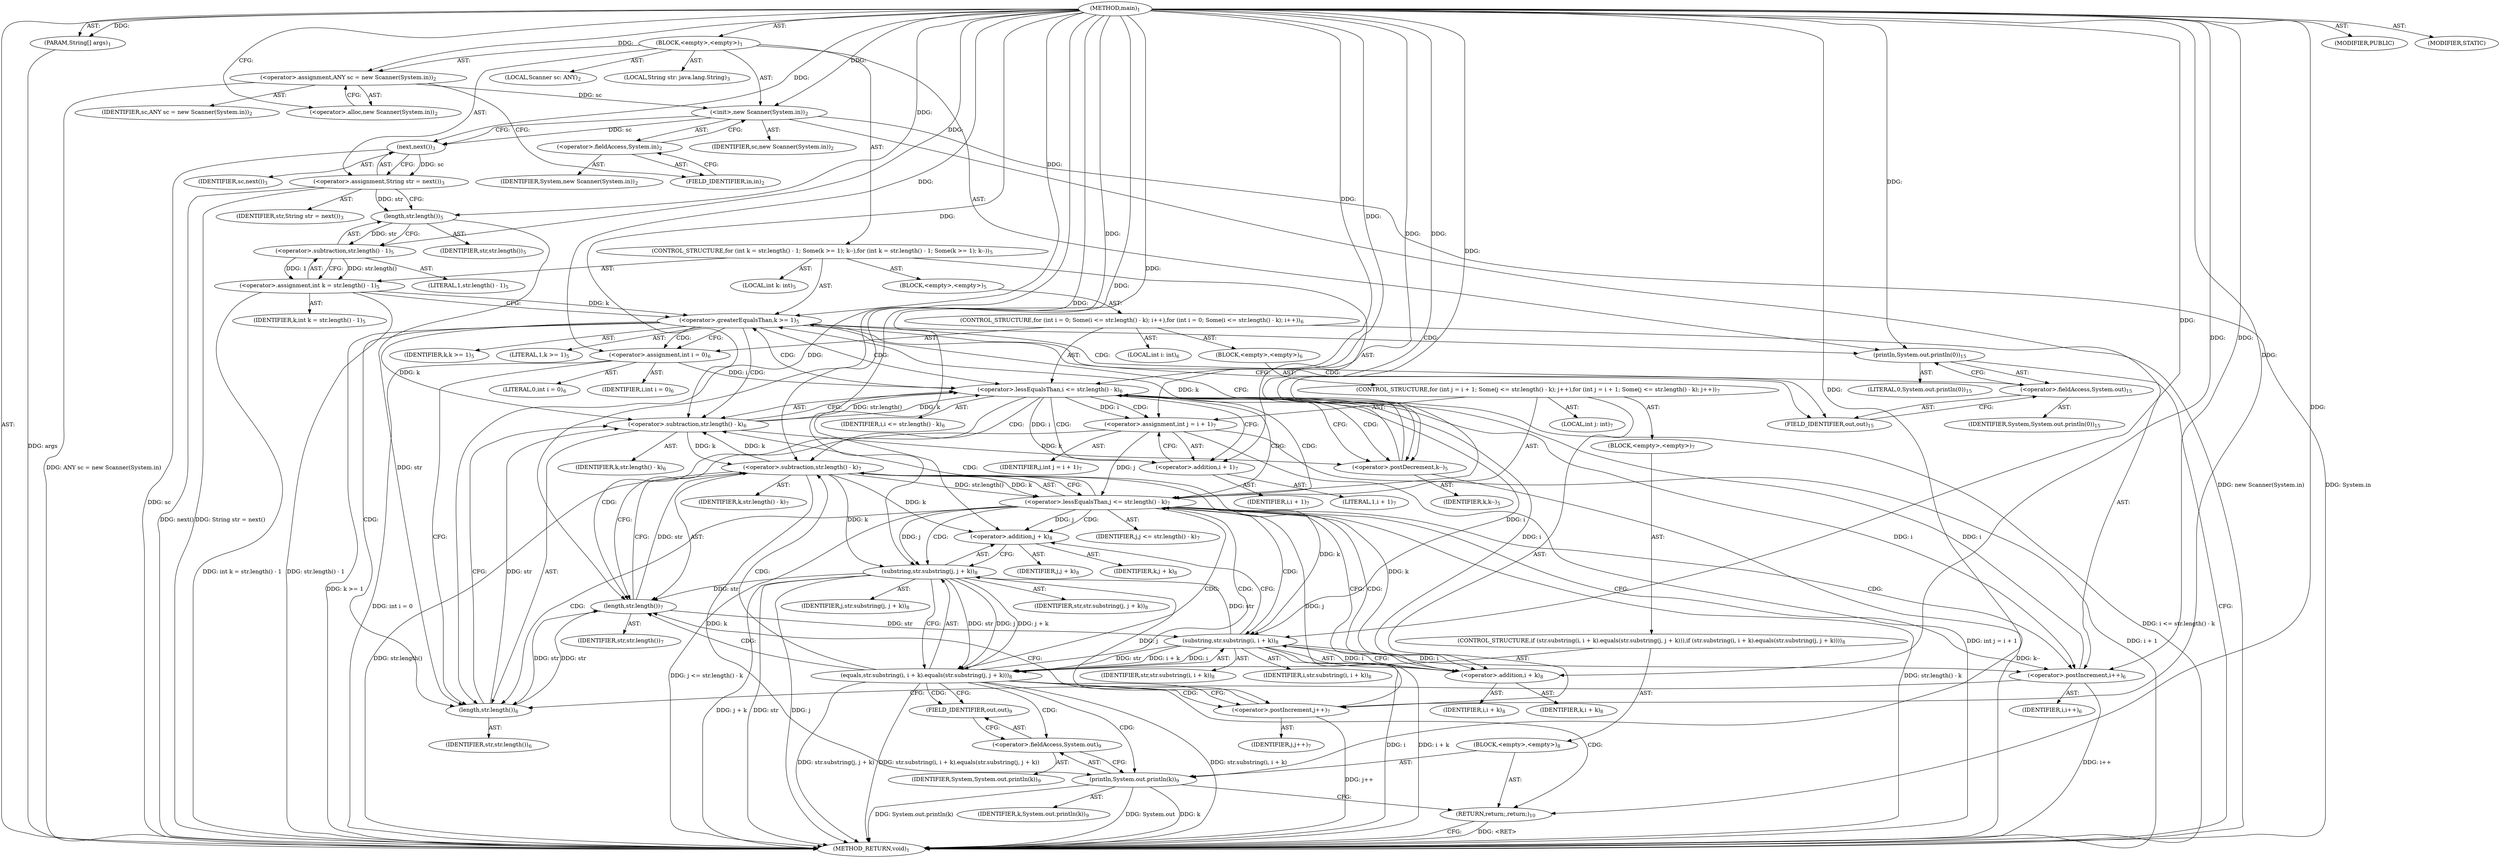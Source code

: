 digraph "main" {  
"19" [label = <(METHOD,main)<SUB>1</SUB>> ]
"20" [label = <(PARAM,String[] args)<SUB>1</SUB>> ]
"21" [label = <(BLOCK,&lt;empty&gt;,&lt;empty&gt;)<SUB>1</SUB>> ]
"4" [label = <(LOCAL,Scanner sc: ANY)<SUB>2</SUB>> ]
"22" [label = <(&lt;operator&gt;.assignment,ANY sc = new Scanner(System.in))<SUB>2</SUB>> ]
"23" [label = <(IDENTIFIER,sc,ANY sc = new Scanner(System.in))<SUB>2</SUB>> ]
"24" [label = <(&lt;operator&gt;.alloc,new Scanner(System.in))<SUB>2</SUB>> ]
"25" [label = <(&lt;init&gt;,new Scanner(System.in))<SUB>2</SUB>> ]
"3" [label = <(IDENTIFIER,sc,new Scanner(System.in))<SUB>2</SUB>> ]
"26" [label = <(&lt;operator&gt;.fieldAccess,System.in)<SUB>2</SUB>> ]
"27" [label = <(IDENTIFIER,System,new Scanner(System.in))<SUB>2</SUB>> ]
"28" [label = <(FIELD_IDENTIFIER,in,in)<SUB>2</SUB>> ]
"29" [label = <(LOCAL,String str: java.lang.String)<SUB>3</SUB>> ]
"30" [label = <(&lt;operator&gt;.assignment,String str = next())<SUB>3</SUB>> ]
"31" [label = <(IDENTIFIER,str,String str = next())<SUB>3</SUB>> ]
"32" [label = <(next,next())<SUB>3</SUB>> ]
"33" [label = <(IDENTIFIER,sc,next())<SUB>3</SUB>> ]
"34" [label = <(CONTROL_STRUCTURE,for (int k = str.length() - 1; Some(k &gt;= 1); k--),for (int k = str.length() - 1; Some(k &gt;= 1); k--))<SUB>5</SUB>> ]
"35" [label = <(LOCAL,int k: int)<SUB>5</SUB>> ]
"36" [label = <(&lt;operator&gt;.assignment,int k = str.length() - 1)<SUB>5</SUB>> ]
"37" [label = <(IDENTIFIER,k,int k = str.length() - 1)<SUB>5</SUB>> ]
"38" [label = <(&lt;operator&gt;.subtraction,str.length() - 1)<SUB>5</SUB>> ]
"39" [label = <(length,str.length())<SUB>5</SUB>> ]
"40" [label = <(IDENTIFIER,str,str.length())<SUB>5</SUB>> ]
"41" [label = <(LITERAL,1,str.length() - 1)<SUB>5</SUB>> ]
"42" [label = <(&lt;operator&gt;.greaterEqualsThan,k &gt;= 1)<SUB>5</SUB>> ]
"43" [label = <(IDENTIFIER,k,k &gt;= 1)<SUB>5</SUB>> ]
"44" [label = <(LITERAL,1,k &gt;= 1)<SUB>5</SUB>> ]
"45" [label = <(&lt;operator&gt;.postDecrement,k--)<SUB>5</SUB>> ]
"46" [label = <(IDENTIFIER,k,k--)<SUB>5</SUB>> ]
"47" [label = <(BLOCK,&lt;empty&gt;,&lt;empty&gt;)<SUB>5</SUB>> ]
"48" [label = <(CONTROL_STRUCTURE,for (int i = 0; Some(i &lt;= str.length() - k); i++),for (int i = 0; Some(i &lt;= str.length() - k); i++))<SUB>6</SUB>> ]
"49" [label = <(LOCAL,int i: int)<SUB>6</SUB>> ]
"50" [label = <(&lt;operator&gt;.assignment,int i = 0)<SUB>6</SUB>> ]
"51" [label = <(IDENTIFIER,i,int i = 0)<SUB>6</SUB>> ]
"52" [label = <(LITERAL,0,int i = 0)<SUB>6</SUB>> ]
"53" [label = <(&lt;operator&gt;.lessEqualsThan,i &lt;= str.length() - k)<SUB>6</SUB>> ]
"54" [label = <(IDENTIFIER,i,i &lt;= str.length() - k)<SUB>6</SUB>> ]
"55" [label = <(&lt;operator&gt;.subtraction,str.length() - k)<SUB>6</SUB>> ]
"56" [label = <(length,str.length())<SUB>6</SUB>> ]
"57" [label = <(IDENTIFIER,str,str.length())<SUB>6</SUB>> ]
"58" [label = <(IDENTIFIER,k,str.length() - k)<SUB>6</SUB>> ]
"59" [label = <(&lt;operator&gt;.postIncrement,i++)<SUB>6</SUB>> ]
"60" [label = <(IDENTIFIER,i,i++)<SUB>6</SUB>> ]
"61" [label = <(BLOCK,&lt;empty&gt;,&lt;empty&gt;)<SUB>6</SUB>> ]
"62" [label = <(CONTROL_STRUCTURE,for (int j = i + 1; Some(j &lt;= str.length() - k); j++),for (int j = i + 1; Some(j &lt;= str.length() - k); j++))<SUB>7</SUB>> ]
"63" [label = <(LOCAL,int j: int)<SUB>7</SUB>> ]
"64" [label = <(&lt;operator&gt;.assignment,int j = i + 1)<SUB>7</SUB>> ]
"65" [label = <(IDENTIFIER,j,int j = i + 1)<SUB>7</SUB>> ]
"66" [label = <(&lt;operator&gt;.addition,i + 1)<SUB>7</SUB>> ]
"67" [label = <(IDENTIFIER,i,i + 1)<SUB>7</SUB>> ]
"68" [label = <(LITERAL,1,i + 1)<SUB>7</SUB>> ]
"69" [label = <(&lt;operator&gt;.lessEqualsThan,j &lt;= str.length() - k)<SUB>7</SUB>> ]
"70" [label = <(IDENTIFIER,j,j &lt;= str.length() - k)<SUB>7</SUB>> ]
"71" [label = <(&lt;operator&gt;.subtraction,str.length() - k)<SUB>7</SUB>> ]
"72" [label = <(length,str.length())<SUB>7</SUB>> ]
"73" [label = <(IDENTIFIER,str,str.length())<SUB>7</SUB>> ]
"74" [label = <(IDENTIFIER,k,str.length() - k)<SUB>7</SUB>> ]
"75" [label = <(&lt;operator&gt;.postIncrement,j++)<SUB>7</SUB>> ]
"76" [label = <(IDENTIFIER,j,j++)<SUB>7</SUB>> ]
"77" [label = <(BLOCK,&lt;empty&gt;,&lt;empty&gt;)<SUB>7</SUB>> ]
"78" [label = <(CONTROL_STRUCTURE,if (str.substring(i, i + k).equals(str.substring(j, j + k))),if (str.substring(i, i + k).equals(str.substring(j, j + k))))<SUB>8</SUB>> ]
"79" [label = <(equals,str.substring(i, i + k).equals(str.substring(j, j + k)))<SUB>8</SUB>> ]
"80" [label = <(substring,str.substring(i, i + k))<SUB>8</SUB>> ]
"81" [label = <(IDENTIFIER,str,str.substring(i, i + k))<SUB>8</SUB>> ]
"82" [label = <(IDENTIFIER,i,str.substring(i, i + k))<SUB>8</SUB>> ]
"83" [label = <(&lt;operator&gt;.addition,i + k)<SUB>8</SUB>> ]
"84" [label = <(IDENTIFIER,i,i + k)<SUB>8</SUB>> ]
"85" [label = <(IDENTIFIER,k,i + k)<SUB>8</SUB>> ]
"86" [label = <(substring,str.substring(j, j + k))<SUB>8</SUB>> ]
"87" [label = <(IDENTIFIER,str,str.substring(j, j + k))<SUB>8</SUB>> ]
"88" [label = <(IDENTIFIER,j,str.substring(j, j + k))<SUB>8</SUB>> ]
"89" [label = <(&lt;operator&gt;.addition,j + k)<SUB>8</SUB>> ]
"90" [label = <(IDENTIFIER,j,j + k)<SUB>8</SUB>> ]
"91" [label = <(IDENTIFIER,k,j + k)<SUB>8</SUB>> ]
"92" [label = <(BLOCK,&lt;empty&gt;,&lt;empty&gt;)<SUB>8</SUB>> ]
"93" [label = <(println,System.out.println(k))<SUB>9</SUB>> ]
"94" [label = <(&lt;operator&gt;.fieldAccess,System.out)<SUB>9</SUB>> ]
"95" [label = <(IDENTIFIER,System,System.out.println(k))<SUB>9</SUB>> ]
"96" [label = <(FIELD_IDENTIFIER,out,out)<SUB>9</SUB>> ]
"97" [label = <(IDENTIFIER,k,System.out.println(k))<SUB>9</SUB>> ]
"98" [label = <(RETURN,return;,return;)<SUB>10</SUB>> ]
"99" [label = <(println,System.out.println(0))<SUB>15</SUB>> ]
"100" [label = <(&lt;operator&gt;.fieldAccess,System.out)<SUB>15</SUB>> ]
"101" [label = <(IDENTIFIER,System,System.out.println(0))<SUB>15</SUB>> ]
"102" [label = <(FIELD_IDENTIFIER,out,out)<SUB>15</SUB>> ]
"103" [label = <(LITERAL,0,System.out.println(0))<SUB>15</SUB>> ]
"104" [label = <(MODIFIER,PUBLIC)> ]
"105" [label = <(MODIFIER,STATIC)> ]
"106" [label = <(METHOD_RETURN,void)<SUB>1</SUB>> ]
  "19" -> "20"  [ label = "AST: "] 
  "19" -> "21"  [ label = "AST: "] 
  "19" -> "104"  [ label = "AST: "] 
  "19" -> "105"  [ label = "AST: "] 
  "19" -> "106"  [ label = "AST: "] 
  "21" -> "4"  [ label = "AST: "] 
  "21" -> "22"  [ label = "AST: "] 
  "21" -> "25"  [ label = "AST: "] 
  "21" -> "29"  [ label = "AST: "] 
  "21" -> "30"  [ label = "AST: "] 
  "21" -> "34"  [ label = "AST: "] 
  "21" -> "99"  [ label = "AST: "] 
  "22" -> "23"  [ label = "AST: "] 
  "22" -> "24"  [ label = "AST: "] 
  "25" -> "3"  [ label = "AST: "] 
  "25" -> "26"  [ label = "AST: "] 
  "26" -> "27"  [ label = "AST: "] 
  "26" -> "28"  [ label = "AST: "] 
  "30" -> "31"  [ label = "AST: "] 
  "30" -> "32"  [ label = "AST: "] 
  "32" -> "33"  [ label = "AST: "] 
  "34" -> "35"  [ label = "AST: "] 
  "34" -> "36"  [ label = "AST: "] 
  "34" -> "42"  [ label = "AST: "] 
  "34" -> "45"  [ label = "AST: "] 
  "34" -> "47"  [ label = "AST: "] 
  "36" -> "37"  [ label = "AST: "] 
  "36" -> "38"  [ label = "AST: "] 
  "38" -> "39"  [ label = "AST: "] 
  "38" -> "41"  [ label = "AST: "] 
  "39" -> "40"  [ label = "AST: "] 
  "42" -> "43"  [ label = "AST: "] 
  "42" -> "44"  [ label = "AST: "] 
  "45" -> "46"  [ label = "AST: "] 
  "47" -> "48"  [ label = "AST: "] 
  "48" -> "49"  [ label = "AST: "] 
  "48" -> "50"  [ label = "AST: "] 
  "48" -> "53"  [ label = "AST: "] 
  "48" -> "59"  [ label = "AST: "] 
  "48" -> "61"  [ label = "AST: "] 
  "50" -> "51"  [ label = "AST: "] 
  "50" -> "52"  [ label = "AST: "] 
  "53" -> "54"  [ label = "AST: "] 
  "53" -> "55"  [ label = "AST: "] 
  "55" -> "56"  [ label = "AST: "] 
  "55" -> "58"  [ label = "AST: "] 
  "56" -> "57"  [ label = "AST: "] 
  "59" -> "60"  [ label = "AST: "] 
  "61" -> "62"  [ label = "AST: "] 
  "62" -> "63"  [ label = "AST: "] 
  "62" -> "64"  [ label = "AST: "] 
  "62" -> "69"  [ label = "AST: "] 
  "62" -> "75"  [ label = "AST: "] 
  "62" -> "77"  [ label = "AST: "] 
  "64" -> "65"  [ label = "AST: "] 
  "64" -> "66"  [ label = "AST: "] 
  "66" -> "67"  [ label = "AST: "] 
  "66" -> "68"  [ label = "AST: "] 
  "69" -> "70"  [ label = "AST: "] 
  "69" -> "71"  [ label = "AST: "] 
  "71" -> "72"  [ label = "AST: "] 
  "71" -> "74"  [ label = "AST: "] 
  "72" -> "73"  [ label = "AST: "] 
  "75" -> "76"  [ label = "AST: "] 
  "77" -> "78"  [ label = "AST: "] 
  "78" -> "79"  [ label = "AST: "] 
  "78" -> "92"  [ label = "AST: "] 
  "79" -> "80"  [ label = "AST: "] 
  "79" -> "86"  [ label = "AST: "] 
  "80" -> "81"  [ label = "AST: "] 
  "80" -> "82"  [ label = "AST: "] 
  "80" -> "83"  [ label = "AST: "] 
  "83" -> "84"  [ label = "AST: "] 
  "83" -> "85"  [ label = "AST: "] 
  "86" -> "87"  [ label = "AST: "] 
  "86" -> "88"  [ label = "AST: "] 
  "86" -> "89"  [ label = "AST: "] 
  "89" -> "90"  [ label = "AST: "] 
  "89" -> "91"  [ label = "AST: "] 
  "92" -> "93"  [ label = "AST: "] 
  "92" -> "98"  [ label = "AST: "] 
  "93" -> "94"  [ label = "AST: "] 
  "93" -> "97"  [ label = "AST: "] 
  "94" -> "95"  [ label = "AST: "] 
  "94" -> "96"  [ label = "AST: "] 
  "99" -> "100"  [ label = "AST: "] 
  "99" -> "103"  [ label = "AST: "] 
  "100" -> "101"  [ label = "AST: "] 
  "100" -> "102"  [ label = "AST: "] 
  "22" -> "28"  [ label = "CFG: "] 
  "25" -> "32"  [ label = "CFG: "] 
  "30" -> "39"  [ label = "CFG: "] 
  "99" -> "106"  [ label = "CFG: "] 
  "24" -> "22"  [ label = "CFG: "] 
  "26" -> "25"  [ label = "CFG: "] 
  "32" -> "30"  [ label = "CFG: "] 
  "36" -> "42"  [ label = "CFG: "] 
  "42" -> "50"  [ label = "CFG: "] 
  "42" -> "102"  [ label = "CFG: "] 
  "45" -> "42"  [ label = "CFG: "] 
  "100" -> "99"  [ label = "CFG: "] 
  "28" -> "26"  [ label = "CFG: "] 
  "38" -> "36"  [ label = "CFG: "] 
  "102" -> "100"  [ label = "CFG: "] 
  "39" -> "38"  [ label = "CFG: "] 
  "50" -> "56"  [ label = "CFG: "] 
  "53" -> "66"  [ label = "CFG: "] 
  "53" -> "45"  [ label = "CFG: "] 
  "59" -> "56"  [ label = "CFG: "] 
  "55" -> "53"  [ label = "CFG: "] 
  "56" -> "55"  [ label = "CFG: "] 
  "64" -> "72"  [ label = "CFG: "] 
  "69" -> "83"  [ label = "CFG: "] 
  "69" -> "59"  [ label = "CFG: "] 
  "75" -> "72"  [ label = "CFG: "] 
  "66" -> "64"  [ label = "CFG: "] 
  "71" -> "69"  [ label = "CFG: "] 
  "72" -> "71"  [ label = "CFG: "] 
  "79" -> "96"  [ label = "CFG: "] 
  "79" -> "75"  [ label = "CFG: "] 
  "80" -> "89"  [ label = "CFG: "] 
  "86" -> "79"  [ label = "CFG: "] 
  "93" -> "98"  [ label = "CFG: "] 
  "98" -> "106"  [ label = "CFG: "] 
  "83" -> "80"  [ label = "CFG: "] 
  "89" -> "86"  [ label = "CFG: "] 
  "94" -> "93"  [ label = "CFG: "] 
  "96" -> "94"  [ label = "CFG: "] 
  "19" -> "24"  [ label = "CFG: "] 
  "98" -> "106"  [ label = "DDG: &lt;RET&gt;"] 
  "20" -> "106"  [ label = "DDG: args"] 
  "22" -> "106"  [ label = "DDG: ANY sc = new Scanner(System.in)"] 
  "25" -> "106"  [ label = "DDG: System.in"] 
  "25" -> "106"  [ label = "DDG: new Scanner(System.in)"] 
  "32" -> "106"  [ label = "DDG: sc"] 
  "30" -> "106"  [ label = "DDG: next()"] 
  "30" -> "106"  [ label = "DDG: String str = next()"] 
  "36" -> "106"  [ label = "DDG: str.length() - 1"] 
  "36" -> "106"  [ label = "DDG: int k = str.length() - 1"] 
  "42" -> "106"  [ label = "DDG: k &gt;= 1"] 
  "50" -> "106"  [ label = "DDG: int i = 0"] 
  "53" -> "106"  [ label = "DDG: i &lt;= str.length() - k"] 
  "45" -> "106"  [ label = "DDG: k--"] 
  "64" -> "106"  [ label = "DDG: i + 1"] 
  "64" -> "106"  [ label = "DDG: int j = i + 1"] 
  "71" -> "106"  [ label = "DDG: str.length()"] 
  "69" -> "106"  [ label = "DDG: str.length() - k"] 
  "69" -> "106"  [ label = "DDG: j &lt;= str.length() - k"] 
  "59" -> "106"  [ label = "DDG: i++"] 
  "80" -> "106"  [ label = "DDG: i"] 
  "80" -> "106"  [ label = "DDG: i + k"] 
  "79" -> "106"  [ label = "DDG: str.substring(i, i + k)"] 
  "86" -> "106"  [ label = "DDG: str"] 
  "86" -> "106"  [ label = "DDG: j"] 
  "86" -> "106"  [ label = "DDG: j + k"] 
  "79" -> "106"  [ label = "DDG: str.substring(j, j + k)"] 
  "79" -> "106"  [ label = "DDG: str.substring(i, i + k).equals(str.substring(j, j + k))"] 
  "75" -> "106"  [ label = "DDG: j++"] 
  "93" -> "106"  [ label = "DDG: System.out"] 
  "93" -> "106"  [ label = "DDG: k"] 
  "93" -> "106"  [ label = "DDG: System.out.println(k)"] 
  "19" -> "20"  [ label = "DDG: "] 
  "19" -> "22"  [ label = "DDG: "] 
  "32" -> "30"  [ label = "DDG: sc"] 
  "22" -> "25"  [ label = "DDG: sc"] 
  "19" -> "25"  [ label = "DDG: "] 
  "38" -> "36"  [ label = "DDG: str.length()"] 
  "38" -> "36"  [ label = "DDG: 1"] 
  "19" -> "99"  [ label = "DDG: "] 
  "25" -> "32"  [ label = "DDG: sc"] 
  "19" -> "32"  [ label = "DDG: "] 
  "36" -> "42"  [ label = "DDG: k"] 
  "45" -> "42"  [ label = "DDG: k"] 
  "19" -> "42"  [ label = "DDG: "] 
  "55" -> "45"  [ label = "DDG: k"] 
  "19" -> "45"  [ label = "DDG: "] 
  "39" -> "38"  [ label = "DDG: str"] 
  "19" -> "38"  [ label = "DDG: "] 
  "19" -> "50"  [ label = "DDG: "] 
  "30" -> "39"  [ label = "DDG: str"] 
  "19" -> "39"  [ label = "DDG: "] 
  "50" -> "53"  [ label = "DDG: i"] 
  "59" -> "53"  [ label = "DDG: i"] 
  "19" -> "53"  [ label = "DDG: "] 
  "55" -> "53"  [ label = "DDG: str.length()"] 
  "55" -> "53"  [ label = "DDG: k"] 
  "80" -> "59"  [ label = "DDG: i"] 
  "19" -> "59"  [ label = "DDG: "] 
  "53" -> "59"  [ label = "DDG: i"] 
  "56" -> "55"  [ label = "DDG: str"] 
  "42" -> "55"  [ label = "DDG: k"] 
  "71" -> "55"  [ label = "DDG: k"] 
  "19" -> "55"  [ label = "DDG: "] 
  "53" -> "64"  [ label = "DDG: i"] 
  "19" -> "64"  [ label = "DDG: "] 
  "39" -> "56"  [ label = "DDG: str"] 
  "72" -> "56"  [ label = "DDG: str"] 
  "19" -> "56"  [ label = "DDG: "] 
  "64" -> "69"  [ label = "DDG: j"] 
  "75" -> "69"  [ label = "DDG: j"] 
  "19" -> "69"  [ label = "DDG: "] 
  "71" -> "69"  [ label = "DDG: str.length()"] 
  "71" -> "69"  [ label = "DDG: k"] 
  "86" -> "75"  [ label = "DDG: j"] 
  "19" -> "75"  [ label = "DDG: "] 
  "53" -> "66"  [ label = "DDG: i"] 
  "19" -> "66"  [ label = "DDG: "] 
  "72" -> "71"  [ label = "DDG: str"] 
  "55" -> "71"  [ label = "DDG: k"] 
  "19" -> "71"  [ label = "DDG: "] 
  "56" -> "72"  [ label = "DDG: str"] 
  "86" -> "72"  [ label = "DDG: str"] 
  "19" -> "72"  [ label = "DDG: "] 
  "80" -> "79"  [ label = "DDG: str"] 
  "80" -> "79"  [ label = "DDG: i"] 
  "80" -> "79"  [ label = "DDG: i + k"] 
  "86" -> "79"  [ label = "DDG: str"] 
  "86" -> "79"  [ label = "DDG: j"] 
  "86" -> "79"  [ label = "DDG: j + k"] 
  "19" -> "98"  [ label = "DDG: "] 
  "72" -> "80"  [ label = "DDG: str"] 
  "19" -> "80"  [ label = "DDG: "] 
  "53" -> "80"  [ label = "DDG: i"] 
  "71" -> "80"  [ label = "DDG: k"] 
  "80" -> "86"  [ label = "DDG: str"] 
  "19" -> "86"  [ label = "DDG: "] 
  "69" -> "86"  [ label = "DDG: j"] 
  "71" -> "86"  [ label = "DDG: k"] 
  "19" -> "93"  [ label = "DDG: "] 
  "71" -> "93"  [ label = "DDG: k"] 
  "80" -> "83"  [ label = "DDG: i"] 
  "19" -> "83"  [ label = "DDG: "] 
  "53" -> "83"  [ label = "DDG: i"] 
  "71" -> "83"  [ label = "DDG: k"] 
  "69" -> "89"  [ label = "DDG: j"] 
  "19" -> "89"  [ label = "DDG: "] 
  "71" -> "89"  [ label = "DDG: k"] 
  "42" -> "99"  [ label = "CDG: "] 
  "42" -> "102"  [ label = "CDG: "] 
  "42" -> "56"  [ label = "CDG: "] 
  "42" -> "50"  [ label = "CDG: "] 
  "42" -> "100"  [ label = "CDG: "] 
  "42" -> "53"  [ label = "CDG: "] 
  "42" -> "55"  [ label = "CDG: "] 
  "53" -> "64"  [ label = "CDG: "] 
  "53" -> "42"  [ label = "CDG: "] 
  "53" -> "66"  [ label = "CDG: "] 
  "53" -> "72"  [ label = "CDG: "] 
  "53" -> "69"  [ label = "CDG: "] 
  "53" -> "45"  [ label = "CDG: "] 
  "53" -> "71"  [ label = "CDG: "] 
  "69" -> "89"  [ label = "CDG: "] 
  "69" -> "56"  [ label = "CDG: "] 
  "69" -> "59"  [ label = "CDG: "] 
  "69" -> "79"  [ label = "CDG: "] 
  "69" -> "80"  [ label = "CDG: "] 
  "69" -> "83"  [ label = "CDG: "] 
  "69" -> "53"  [ label = "CDG: "] 
  "69" -> "55"  [ label = "CDG: "] 
  "69" -> "86"  [ label = "CDG: "] 
  "79" -> "94"  [ label = "CDG: "] 
  "79" -> "96"  [ label = "CDG: "] 
  "79" -> "98"  [ label = "CDG: "] 
  "79" -> "75"  [ label = "CDG: "] 
  "79" -> "72"  [ label = "CDG: "] 
  "79" -> "69"  [ label = "CDG: "] 
  "79" -> "93"  [ label = "CDG: "] 
  "79" -> "71"  [ label = "CDG: "] 
}
